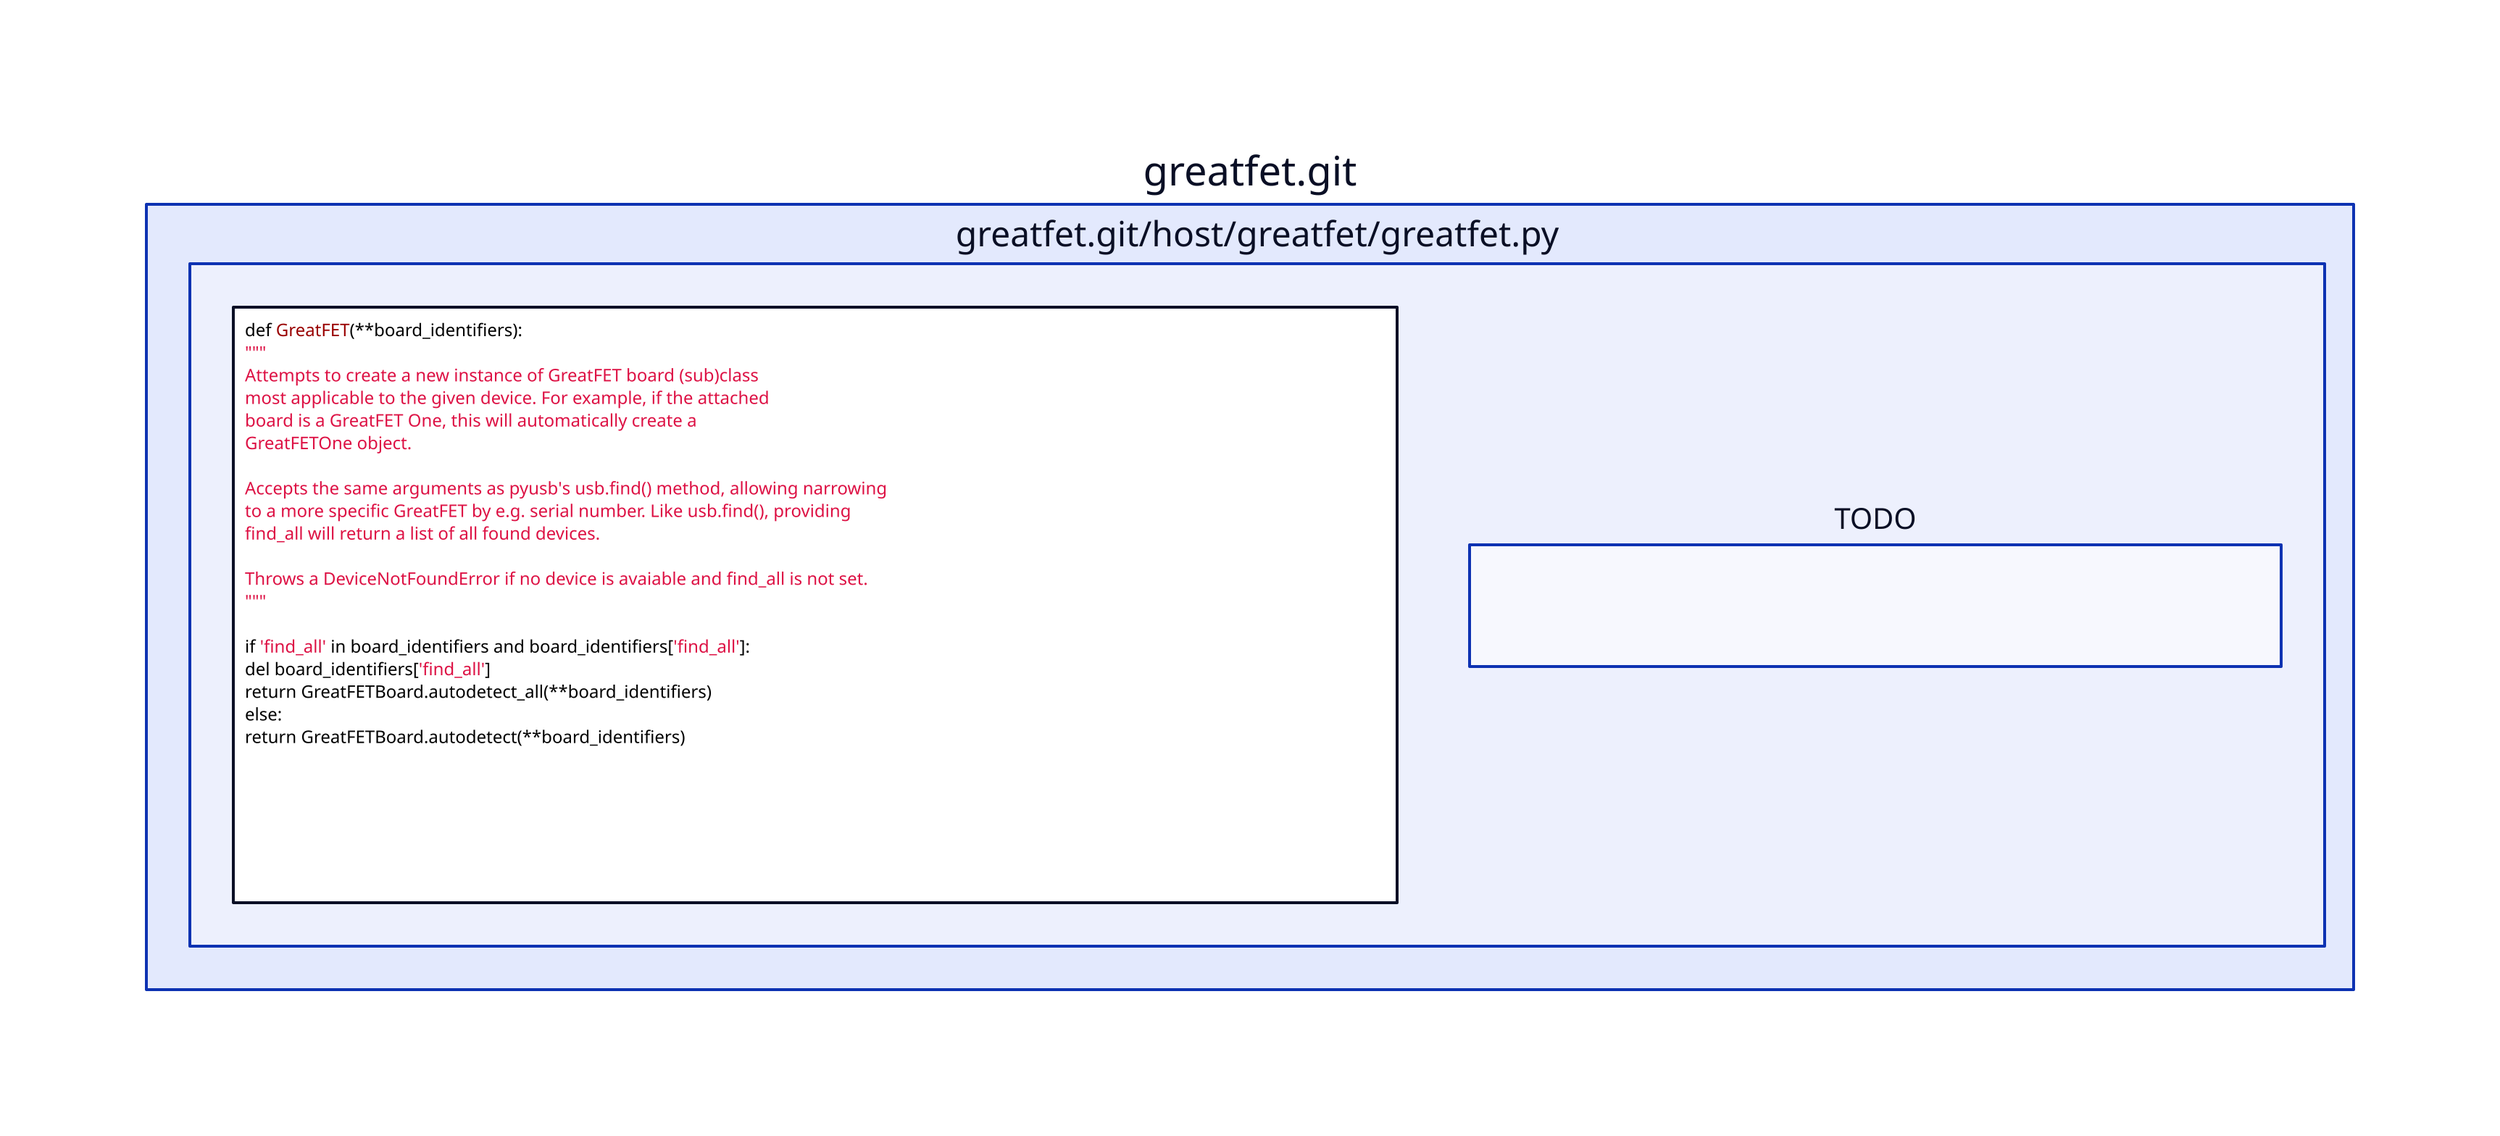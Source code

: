 greatfet_git: greatfet.git

# - greatfet.git/host/greatfet/greatfet.py ------------------------------------

greatfet_git.host_greatfet: greatfet.git/host/greatfet/greatfet.py
greatfet_git.host_greatfet: {
    __init__: |python
        def GreatFET(**board_identifiers):
            """
            Attempts to create a new instance of GreatFET board (sub)class
            most applicable to the given device. For example, if the attached
            board is a GreatFET One, this will automatically create a
            GreatFETOne object.

            Accepts the same arguments as pyusb's usb.find() method, allowing narrowing
            to a more specific GreatFET by e.g. serial number. Like usb.find(), providing
            find_all will return a list of all found devices.

            Throws a DeviceNotFoundError if no device is avaiable and find_all is not set.
            """

            if 'find_all' in board_identifiers and board_identifiers['find_all']:
                del board_identifiers['find_all']
                return GreatFETBoard.autodetect_all(**board_identifiers)
            else:
                return GreatFETBoard.autodetect(**board_identifiers)
    |
}


greatfet_git.host_greatfet.TODO
greatfet_git.host_greatfet.TODO.text: |
    greatfet host-side python library - Show Commands under host/greatfet/ ...
|
